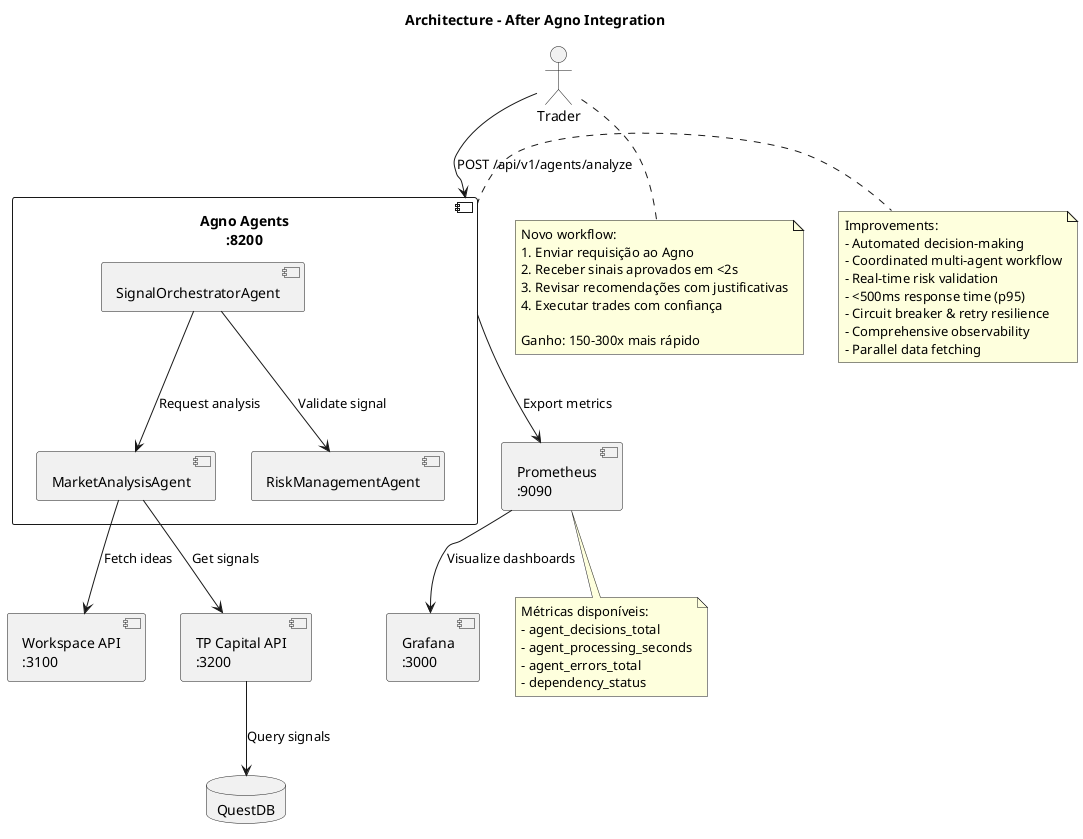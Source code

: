 @startuml
title Architecture - After Agno Integration

actor Trader
component "Agno Agents\n:8200" as Agno {
  component "MarketAnalysisAgent" as Market
  component "RiskManagementAgent" as Risk
  component "SignalOrchestratorAgent" as Orchestrator
}
component "Workspace API\n:3100" as Workspace
component "TP Capital API\n:3200" as TPCapital
database "QuestDB" as QuestDB
component "Prometheus\n:9090" as Prometheus
component "Grafana\n:3000" as Grafana

Trader --> Agno : POST /api/v1/agents/analyze
Orchestrator --> Market : Request analysis
Orchestrator --> Risk : Validate signal
Market --> Workspace : Fetch ideas
Market --> TPCapital : Get signals
TPCapital --> QuestDB : Query signals
Agno --> Prometheus : Export metrics
Prometheus --> Grafana : Visualize dashboards

note right of Agno
  Improvements:
  - Automated decision-making
  - Coordinated multi-agent workflow
  - Real-time risk validation
  - <500ms response time (p95)
  - Circuit breaker & retry resilience
  - Comprehensive observability
  - Parallel data fetching
end note

note bottom of Trader
  Novo workflow:
  1. Enviar requisição ao Agno
  2. Receber sinais aprovados em <2s
  3. Revisar recomendações com justificativas
  4. Executar trades com confiança

  Ganho: 150-300x mais rápido
end note

note bottom of Prometheus
  Métricas disponíveis:
  - agent_decisions_total
  - agent_processing_seconds
  - agent_errors_total
  - dependency_status
end note

@enduml
